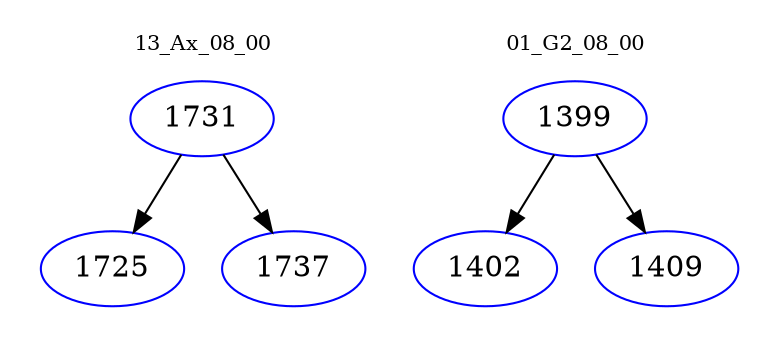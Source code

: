 digraph{
subgraph cluster_0 {
color = white
label = "13_Ax_08_00";
fontsize=10;
T0_1731 [label="1731", color="blue"]
T0_1731 -> T0_1725 [color="black"]
T0_1725 [label="1725", color="blue"]
T0_1731 -> T0_1737 [color="black"]
T0_1737 [label="1737", color="blue"]
}
subgraph cluster_1 {
color = white
label = "01_G2_08_00";
fontsize=10;
T1_1399 [label="1399", color="blue"]
T1_1399 -> T1_1402 [color="black"]
T1_1402 [label="1402", color="blue"]
T1_1399 -> T1_1409 [color="black"]
T1_1409 [label="1409", color="blue"]
}
}
